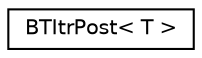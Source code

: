 digraph "Graphical Class Hierarchy"
{
 // LATEX_PDF_SIZE
  edge [fontname="Helvetica",fontsize="10",labelfontname="Helvetica",labelfontsize="10"];
  node [fontname="Helvetica",fontsize="10",shape=record];
  rankdir="LR";
  Node0 [label="BTItrPost\< T \>",height=0.2,width=0.4,color="black", fillcolor="white", style="filled",URL="$class_b_t_itr_post.html",tooltip=" "];
}

